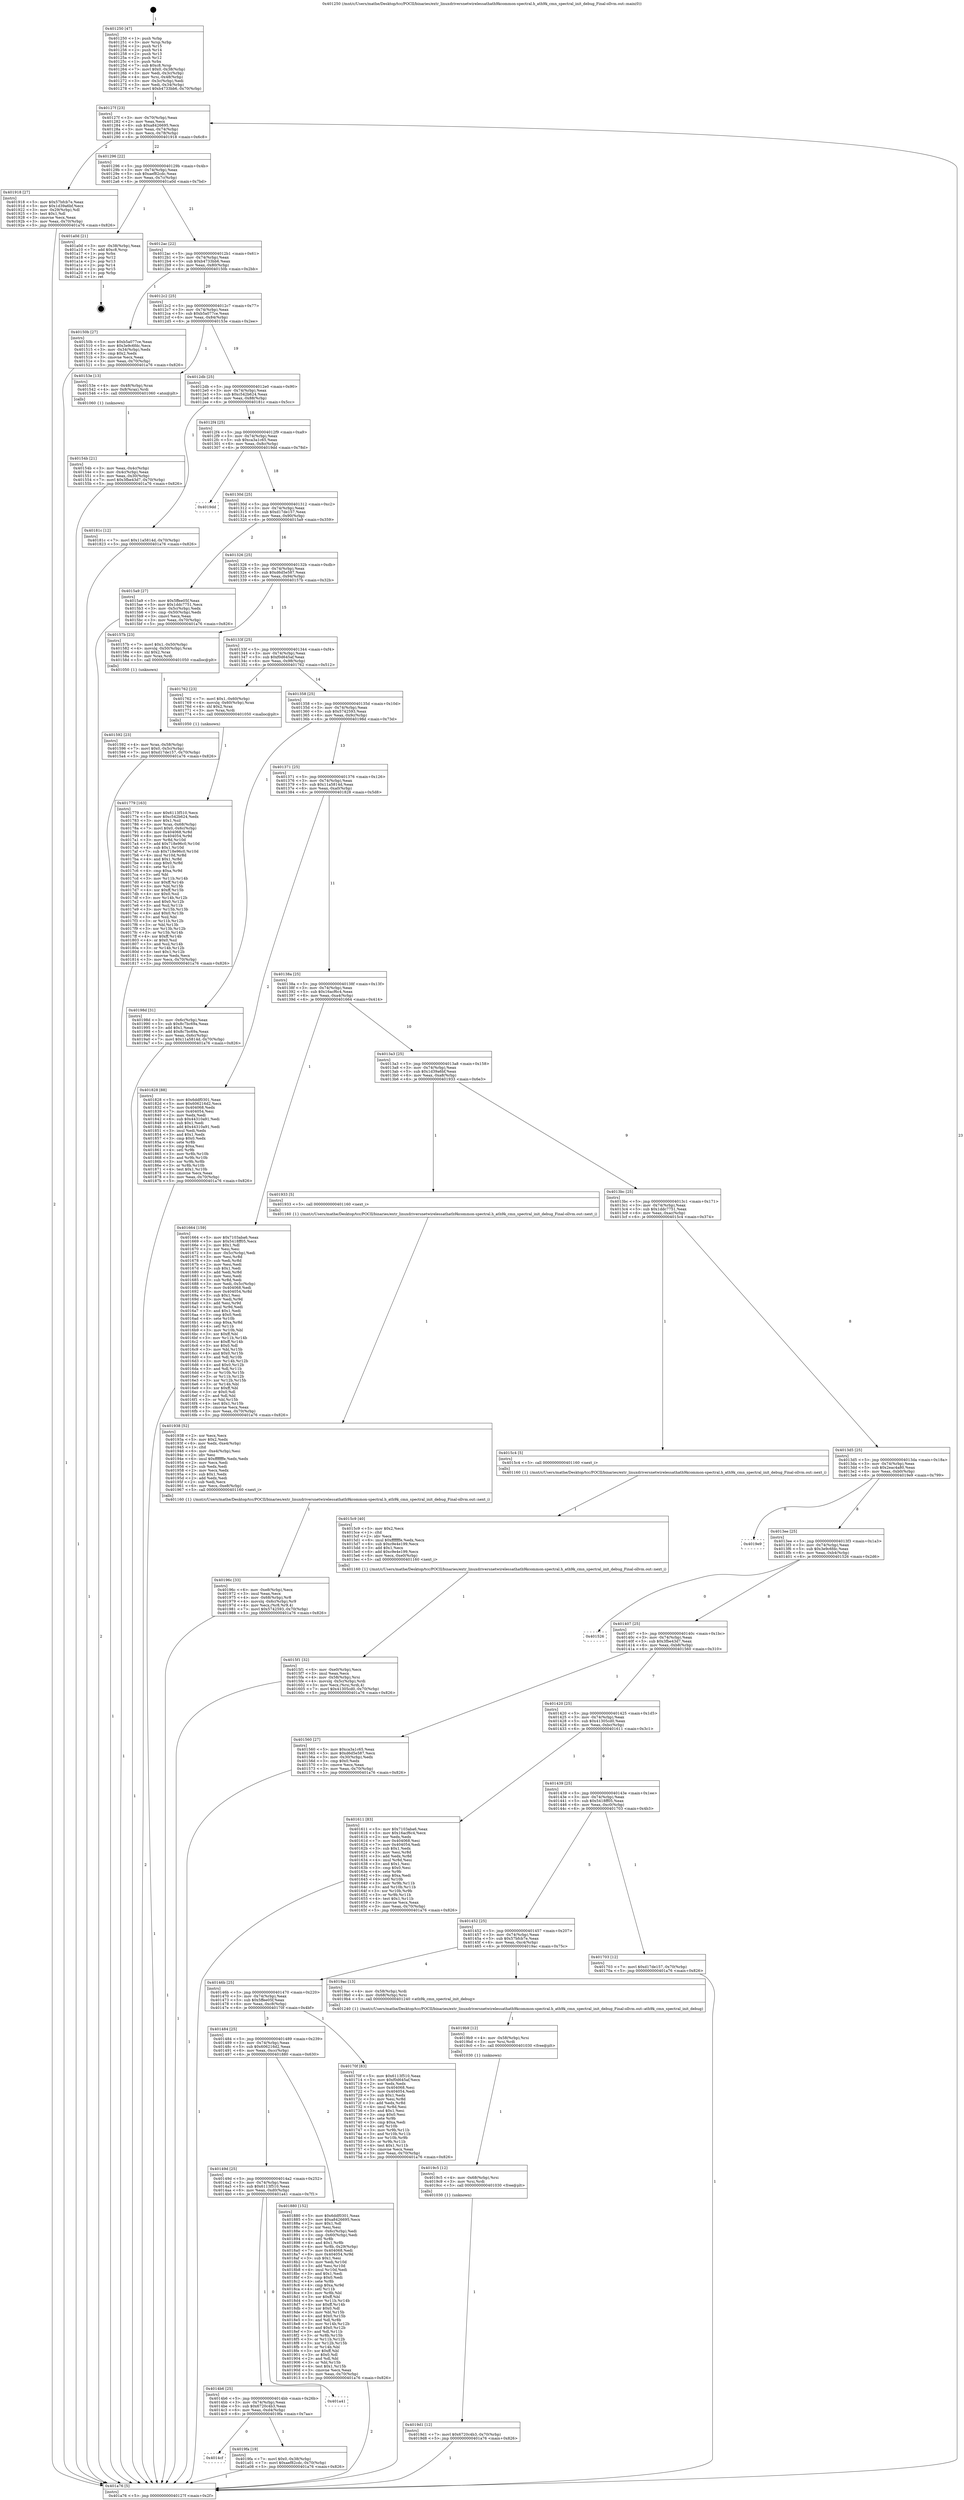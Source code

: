 digraph "0x401250" {
  label = "0x401250 (/mnt/c/Users/mathe/Desktop/tcc/POCII/binaries/extr_linuxdriversnetwirelessathath9kcommon-spectral.h_ath9k_cmn_spectral_init_debug_Final-ollvm.out::main(0))"
  labelloc = "t"
  node[shape=record]

  Entry [label="",width=0.3,height=0.3,shape=circle,fillcolor=black,style=filled]
  "0x40127f" [label="{
     0x40127f [23]\l
     | [instrs]\l
     &nbsp;&nbsp;0x40127f \<+3\>: mov -0x70(%rbp),%eax\l
     &nbsp;&nbsp;0x401282 \<+2\>: mov %eax,%ecx\l
     &nbsp;&nbsp;0x401284 \<+6\>: sub $0xa8426695,%ecx\l
     &nbsp;&nbsp;0x40128a \<+3\>: mov %eax,-0x74(%rbp)\l
     &nbsp;&nbsp;0x40128d \<+3\>: mov %ecx,-0x78(%rbp)\l
     &nbsp;&nbsp;0x401290 \<+6\>: je 0000000000401918 \<main+0x6c8\>\l
  }"]
  "0x401918" [label="{
     0x401918 [27]\l
     | [instrs]\l
     &nbsp;&nbsp;0x401918 \<+5\>: mov $0x57bfcb7e,%eax\l
     &nbsp;&nbsp;0x40191d \<+5\>: mov $0x1d39a6bf,%ecx\l
     &nbsp;&nbsp;0x401922 \<+3\>: mov -0x29(%rbp),%dl\l
     &nbsp;&nbsp;0x401925 \<+3\>: test $0x1,%dl\l
     &nbsp;&nbsp;0x401928 \<+3\>: cmovne %ecx,%eax\l
     &nbsp;&nbsp;0x40192b \<+3\>: mov %eax,-0x70(%rbp)\l
     &nbsp;&nbsp;0x40192e \<+5\>: jmp 0000000000401a76 \<main+0x826\>\l
  }"]
  "0x401296" [label="{
     0x401296 [22]\l
     | [instrs]\l
     &nbsp;&nbsp;0x401296 \<+5\>: jmp 000000000040129b \<main+0x4b\>\l
     &nbsp;&nbsp;0x40129b \<+3\>: mov -0x74(%rbp),%eax\l
     &nbsp;&nbsp;0x40129e \<+5\>: sub $0xaef82cdc,%eax\l
     &nbsp;&nbsp;0x4012a3 \<+3\>: mov %eax,-0x7c(%rbp)\l
     &nbsp;&nbsp;0x4012a6 \<+6\>: je 0000000000401a0d \<main+0x7bd\>\l
  }"]
  Exit [label="",width=0.3,height=0.3,shape=circle,fillcolor=black,style=filled,peripheries=2]
  "0x401a0d" [label="{
     0x401a0d [21]\l
     | [instrs]\l
     &nbsp;&nbsp;0x401a0d \<+3\>: mov -0x38(%rbp),%eax\l
     &nbsp;&nbsp;0x401a10 \<+7\>: add $0xc8,%rsp\l
     &nbsp;&nbsp;0x401a17 \<+1\>: pop %rbx\l
     &nbsp;&nbsp;0x401a18 \<+2\>: pop %r12\l
     &nbsp;&nbsp;0x401a1a \<+2\>: pop %r13\l
     &nbsp;&nbsp;0x401a1c \<+2\>: pop %r14\l
     &nbsp;&nbsp;0x401a1e \<+2\>: pop %r15\l
     &nbsp;&nbsp;0x401a20 \<+1\>: pop %rbp\l
     &nbsp;&nbsp;0x401a21 \<+1\>: ret\l
  }"]
  "0x4012ac" [label="{
     0x4012ac [22]\l
     | [instrs]\l
     &nbsp;&nbsp;0x4012ac \<+5\>: jmp 00000000004012b1 \<main+0x61\>\l
     &nbsp;&nbsp;0x4012b1 \<+3\>: mov -0x74(%rbp),%eax\l
     &nbsp;&nbsp;0x4012b4 \<+5\>: sub $0xb4733bb6,%eax\l
     &nbsp;&nbsp;0x4012b9 \<+3\>: mov %eax,-0x80(%rbp)\l
     &nbsp;&nbsp;0x4012bc \<+6\>: je 000000000040150b \<main+0x2bb\>\l
  }"]
  "0x4014cf" [label="{
     0x4014cf\l
  }", style=dashed]
  "0x40150b" [label="{
     0x40150b [27]\l
     | [instrs]\l
     &nbsp;&nbsp;0x40150b \<+5\>: mov $0xb5a077ce,%eax\l
     &nbsp;&nbsp;0x401510 \<+5\>: mov $0x3e9c6fdc,%ecx\l
     &nbsp;&nbsp;0x401515 \<+3\>: mov -0x34(%rbp),%edx\l
     &nbsp;&nbsp;0x401518 \<+3\>: cmp $0x2,%edx\l
     &nbsp;&nbsp;0x40151b \<+3\>: cmovne %ecx,%eax\l
     &nbsp;&nbsp;0x40151e \<+3\>: mov %eax,-0x70(%rbp)\l
     &nbsp;&nbsp;0x401521 \<+5\>: jmp 0000000000401a76 \<main+0x826\>\l
  }"]
  "0x4012c2" [label="{
     0x4012c2 [25]\l
     | [instrs]\l
     &nbsp;&nbsp;0x4012c2 \<+5\>: jmp 00000000004012c7 \<main+0x77\>\l
     &nbsp;&nbsp;0x4012c7 \<+3\>: mov -0x74(%rbp),%eax\l
     &nbsp;&nbsp;0x4012ca \<+5\>: sub $0xb5a077ce,%eax\l
     &nbsp;&nbsp;0x4012cf \<+6\>: mov %eax,-0x84(%rbp)\l
     &nbsp;&nbsp;0x4012d5 \<+6\>: je 000000000040153e \<main+0x2ee\>\l
  }"]
  "0x401a76" [label="{
     0x401a76 [5]\l
     | [instrs]\l
     &nbsp;&nbsp;0x401a76 \<+5\>: jmp 000000000040127f \<main+0x2f\>\l
  }"]
  "0x401250" [label="{
     0x401250 [47]\l
     | [instrs]\l
     &nbsp;&nbsp;0x401250 \<+1\>: push %rbp\l
     &nbsp;&nbsp;0x401251 \<+3\>: mov %rsp,%rbp\l
     &nbsp;&nbsp;0x401254 \<+2\>: push %r15\l
     &nbsp;&nbsp;0x401256 \<+2\>: push %r14\l
     &nbsp;&nbsp;0x401258 \<+2\>: push %r13\l
     &nbsp;&nbsp;0x40125a \<+2\>: push %r12\l
     &nbsp;&nbsp;0x40125c \<+1\>: push %rbx\l
     &nbsp;&nbsp;0x40125d \<+7\>: sub $0xc8,%rsp\l
     &nbsp;&nbsp;0x401264 \<+7\>: movl $0x0,-0x38(%rbp)\l
     &nbsp;&nbsp;0x40126b \<+3\>: mov %edi,-0x3c(%rbp)\l
     &nbsp;&nbsp;0x40126e \<+4\>: mov %rsi,-0x48(%rbp)\l
     &nbsp;&nbsp;0x401272 \<+3\>: mov -0x3c(%rbp),%edi\l
     &nbsp;&nbsp;0x401275 \<+3\>: mov %edi,-0x34(%rbp)\l
     &nbsp;&nbsp;0x401278 \<+7\>: movl $0xb4733bb6,-0x70(%rbp)\l
  }"]
  "0x4019fa" [label="{
     0x4019fa [19]\l
     | [instrs]\l
     &nbsp;&nbsp;0x4019fa \<+7\>: movl $0x0,-0x38(%rbp)\l
     &nbsp;&nbsp;0x401a01 \<+7\>: movl $0xaef82cdc,-0x70(%rbp)\l
     &nbsp;&nbsp;0x401a08 \<+5\>: jmp 0000000000401a76 \<main+0x826\>\l
  }"]
  "0x40153e" [label="{
     0x40153e [13]\l
     | [instrs]\l
     &nbsp;&nbsp;0x40153e \<+4\>: mov -0x48(%rbp),%rax\l
     &nbsp;&nbsp;0x401542 \<+4\>: mov 0x8(%rax),%rdi\l
     &nbsp;&nbsp;0x401546 \<+5\>: call 0000000000401060 \<atoi@plt\>\l
     | [calls]\l
     &nbsp;&nbsp;0x401060 \{1\} (unknown)\l
  }"]
  "0x4012db" [label="{
     0x4012db [25]\l
     | [instrs]\l
     &nbsp;&nbsp;0x4012db \<+5\>: jmp 00000000004012e0 \<main+0x90\>\l
     &nbsp;&nbsp;0x4012e0 \<+3\>: mov -0x74(%rbp),%eax\l
     &nbsp;&nbsp;0x4012e3 \<+5\>: sub $0xc542b624,%eax\l
     &nbsp;&nbsp;0x4012e8 \<+6\>: mov %eax,-0x88(%rbp)\l
     &nbsp;&nbsp;0x4012ee \<+6\>: je 000000000040181c \<main+0x5cc\>\l
  }"]
  "0x40154b" [label="{
     0x40154b [21]\l
     | [instrs]\l
     &nbsp;&nbsp;0x40154b \<+3\>: mov %eax,-0x4c(%rbp)\l
     &nbsp;&nbsp;0x40154e \<+3\>: mov -0x4c(%rbp),%eax\l
     &nbsp;&nbsp;0x401551 \<+3\>: mov %eax,-0x30(%rbp)\l
     &nbsp;&nbsp;0x401554 \<+7\>: movl $0x3fbe43d7,-0x70(%rbp)\l
     &nbsp;&nbsp;0x40155b \<+5\>: jmp 0000000000401a76 \<main+0x826\>\l
  }"]
  "0x4014b6" [label="{
     0x4014b6 [25]\l
     | [instrs]\l
     &nbsp;&nbsp;0x4014b6 \<+5\>: jmp 00000000004014bb \<main+0x26b\>\l
     &nbsp;&nbsp;0x4014bb \<+3\>: mov -0x74(%rbp),%eax\l
     &nbsp;&nbsp;0x4014be \<+5\>: sub $0x6720c4b3,%eax\l
     &nbsp;&nbsp;0x4014c3 \<+6\>: mov %eax,-0xd4(%rbp)\l
     &nbsp;&nbsp;0x4014c9 \<+6\>: je 00000000004019fa \<main+0x7aa\>\l
  }"]
  "0x40181c" [label="{
     0x40181c [12]\l
     | [instrs]\l
     &nbsp;&nbsp;0x40181c \<+7\>: movl $0x11a5814d,-0x70(%rbp)\l
     &nbsp;&nbsp;0x401823 \<+5\>: jmp 0000000000401a76 \<main+0x826\>\l
  }"]
  "0x4012f4" [label="{
     0x4012f4 [25]\l
     | [instrs]\l
     &nbsp;&nbsp;0x4012f4 \<+5\>: jmp 00000000004012f9 \<main+0xa9\>\l
     &nbsp;&nbsp;0x4012f9 \<+3\>: mov -0x74(%rbp),%eax\l
     &nbsp;&nbsp;0x4012fc \<+5\>: sub $0xca3a1c65,%eax\l
     &nbsp;&nbsp;0x401301 \<+6\>: mov %eax,-0x8c(%rbp)\l
     &nbsp;&nbsp;0x401307 \<+6\>: je 00000000004019dd \<main+0x78d\>\l
  }"]
  "0x401a41" [label="{
     0x401a41\l
  }", style=dashed]
  "0x4019dd" [label="{
     0x4019dd\l
  }", style=dashed]
  "0x40130d" [label="{
     0x40130d [25]\l
     | [instrs]\l
     &nbsp;&nbsp;0x40130d \<+5\>: jmp 0000000000401312 \<main+0xc2\>\l
     &nbsp;&nbsp;0x401312 \<+3\>: mov -0x74(%rbp),%eax\l
     &nbsp;&nbsp;0x401315 \<+5\>: sub $0xd17de157,%eax\l
     &nbsp;&nbsp;0x40131a \<+6\>: mov %eax,-0x90(%rbp)\l
     &nbsp;&nbsp;0x401320 \<+6\>: je 00000000004015a9 \<main+0x359\>\l
  }"]
  "0x4019d1" [label="{
     0x4019d1 [12]\l
     | [instrs]\l
     &nbsp;&nbsp;0x4019d1 \<+7\>: movl $0x6720c4b3,-0x70(%rbp)\l
     &nbsp;&nbsp;0x4019d8 \<+5\>: jmp 0000000000401a76 \<main+0x826\>\l
  }"]
  "0x4015a9" [label="{
     0x4015a9 [27]\l
     | [instrs]\l
     &nbsp;&nbsp;0x4015a9 \<+5\>: mov $0x5ffee05f,%eax\l
     &nbsp;&nbsp;0x4015ae \<+5\>: mov $0x1ddc7751,%ecx\l
     &nbsp;&nbsp;0x4015b3 \<+3\>: mov -0x5c(%rbp),%edx\l
     &nbsp;&nbsp;0x4015b6 \<+3\>: cmp -0x50(%rbp),%edx\l
     &nbsp;&nbsp;0x4015b9 \<+3\>: cmovl %ecx,%eax\l
     &nbsp;&nbsp;0x4015bc \<+3\>: mov %eax,-0x70(%rbp)\l
     &nbsp;&nbsp;0x4015bf \<+5\>: jmp 0000000000401a76 \<main+0x826\>\l
  }"]
  "0x401326" [label="{
     0x401326 [25]\l
     | [instrs]\l
     &nbsp;&nbsp;0x401326 \<+5\>: jmp 000000000040132b \<main+0xdb\>\l
     &nbsp;&nbsp;0x40132b \<+3\>: mov -0x74(%rbp),%eax\l
     &nbsp;&nbsp;0x40132e \<+5\>: sub $0xd6d5e587,%eax\l
     &nbsp;&nbsp;0x401333 \<+6\>: mov %eax,-0x94(%rbp)\l
     &nbsp;&nbsp;0x401339 \<+6\>: je 000000000040157b \<main+0x32b\>\l
  }"]
  "0x4019c5" [label="{
     0x4019c5 [12]\l
     | [instrs]\l
     &nbsp;&nbsp;0x4019c5 \<+4\>: mov -0x68(%rbp),%rsi\l
     &nbsp;&nbsp;0x4019c9 \<+3\>: mov %rsi,%rdi\l
     &nbsp;&nbsp;0x4019cc \<+5\>: call 0000000000401030 \<free@plt\>\l
     | [calls]\l
     &nbsp;&nbsp;0x401030 \{1\} (unknown)\l
  }"]
  "0x40157b" [label="{
     0x40157b [23]\l
     | [instrs]\l
     &nbsp;&nbsp;0x40157b \<+7\>: movl $0x1,-0x50(%rbp)\l
     &nbsp;&nbsp;0x401582 \<+4\>: movslq -0x50(%rbp),%rax\l
     &nbsp;&nbsp;0x401586 \<+4\>: shl $0x2,%rax\l
     &nbsp;&nbsp;0x40158a \<+3\>: mov %rax,%rdi\l
     &nbsp;&nbsp;0x40158d \<+5\>: call 0000000000401050 \<malloc@plt\>\l
     | [calls]\l
     &nbsp;&nbsp;0x401050 \{1\} (unknown)\l
  }"]
  "0x40133f" [label="{
     0x40133f [25]\l
     | [instrs]\l
     &nbsp;&nbsp;0x40133f \<+5\>: jmp 0000000000401344 \<main+0xf4\>\l
     &nbsp;&nbsp;0x401344 \<+3\>: mov -0x74(%rbp),%eax\l
     &nbsp;&nbsp;0x401347 \<+5\>: sub $0xf0d645af,%eax\l
     &nbsp;&nbsp;0x40134c \<+6\>: mov %eax,-0x98(%rbp)\l
     &nbsp;&nbsp;0x401352 \<+6\>: je 0000000000401762 \<main+0x512\>\l
  }"]
  "0x4019b9" [label="{
     0x4019b9 [12]\l
     | [instrs]\l
     &nbsp;&nbsp;0x4019b9 \<+4\>: mov -0x58(%rbp),%rsi\l
     &nbsp;&nbsp;0x4019bd \<+3\>: mov %rsi,%rdi\l
     &nbsp;&nbsp;0x4019c0 \<+5\>: call 0000000000401030 \<free@plt\>\l
     | [calls]\l
     &nbsp;&nbsp;0x401030 \{1\} (unknown)\l
  }"]
  "0x401762" [label="{
     0x401762 [23]\l
     | [instrs]\l
     &nbsp;&nbsp;0x401762 \<+7\>: movl $0x1,-0x60(%rbp)\l
     &nbsp;&nbsp;0x401769 \<+4\>: movslq -0x60(%rbp),%rax\l
     &nbsp;&nbsp;0x40176d \<+4\>: shl $0x2,%rax\l
     &nbsp;&nbsp;0x401771 \<+3\>: mov %rax,%rdi\l
     &nbsp;&nbsp;0x401774 \<+5\>: call 0000000000401050 \<malloc@plt\>\l
     | [calls]\l
     &nbsp;&nbsp;0x401050 \{1\} (unknown)\l
  }"]
  "0x401358" [label="{
     0x401358 [25]\l
     | [instrs]\l
     &nbsp;&nbsp;0x401358 \<+5\>: jmp 000000000040135d \<main+0x10d\>\l
     &nbsp;&nbsp;0x40135d \<+3\>: mov -0x74(%rbp),%eax\l
     &nbsp;&nbsp;0x401360 \<+5\>: sub $0x5742593,%eax\l
     &nbsp;&nbsp;0x401365 \<+6\>: mov %eax,-0x9c(%rbp)\l
     &nbsp;&nbsp;0x40136b \<+6\>: je 000000000040198d \<main+0x73d\>\l
  }"]
  "0x40196c" [label="{
     0x40196c [33]\l
     | [instrs]\l
     &nbsp;&nbsp;0x40196c \<+6\>: mov -0xe8(%rbp),%ecx\l
     &nbsp;&nbsp;0x401972 \<+3\>: imul %eax,%ecx\l
     &nbsp;&nbsp;0x401975 \<+4\>: mov -0x68(%rbp),%r8\l
     &nbsp;&nbsp;0x401979 \<+4\>: movslq -0x6c(%rbp),%r9\l
     &nbsp;&nbsp;0x40197d \<+4\>: mov %ecx,(%r8,%r9,4)\l
     &nbsp;&nbsp;0x401981 \<+7\>: movl $0x5742593,-0x70(%rbp)\l
     &nbsp;&nbsp;0x401988 \<+5\>: jmp 0000000000401a76 \<main+0x826\>\l
  }"]
  "0x40198d" [label="{
     0x40198d [31]\l
     | [instrs]\l
     &nbsp;&nbsp;0x40198d \<+3\>: mov -0x6c(%rbp),%eax\l
     &nbsp;&nbsp;0x401990 \<+5\>: sub $0x8c7bc69a,%eax\l
     &nbsp;&nbsp;0x401995 \<+3\>: add $0x1,%eax\l
     &nbsp;&nbsp;0x401998 \<+5\>: add $0x8c7bc69a,%eax\l
     &nbsp;&nbsp;0x40199d \<+3\>: mov %eax,-0x6c(%rbp)\l
     &nbsp;&nbsp;0x4019a0 \<+7\>: movl $0x11a5814d,-0x70(%rbp)\l
     &nbsp;&nbsp;0x4019a7 \<+5\>: jmp 0000000000401a76 \<main+0x826\>\l
  }"]
  "0x401371" [label="{
     0x401371 [25]\l
     | [instrs]\l
     &nbsp;&nbsp;0x401371 \<+5\>: jmp 0000000000401376 \<main+0x126\>\l
     &nbsp;&nbsp;0x401376 \<+3\>: mov -0x74(%rbp),%eax\l
     &nbsp;&nbsp;0x401379 \<+5\>: sub $0x11a5814d,%eax\l
     &nbsp;&nbsp;0x40137e \<+6\>: mov %eax,-0xa0(%rbp)\l
     &nbsp;&nbsp;0x401384 \<+6\>: je 0000000000401828 \<main+0x5d8\>\l
  }"]
  "0x401938" [label="{
     0x401938 [52]\l
     | [instrs]\l
     &nbsp;&nbsp;0x401938 \<+2\>: xor %ecx,%ecx\l
     &nbsp;&nbsp;0x40193a \<+5\>: mov $0x2,%edx\l
     &nbsp;&nbsp;0x40193f \<+6\>: mov %edx,-0xe4(%rbp)\l
     &nbsp;&nbsp;0x401945 \<+1\>: cltd\l
     &nbsp;&nbsp;0x401946 \<+6\>: mov -0xe4(%rbp),%esi\l
     &nbsp;&nbsp;0x40194c \<+2\>: idiv %esi\l
     &nbsp;&nbsp;0x40194e \<+6\>: imul $0xfffffffe,%edx,%edx\l
     &nbsp;&nbsp;0x401954 \<+2\>: mov %ecx,%edi\l
     &nbsp;&nbsp;0x401956 \<+2\>: sub %edx,%edi\l
     &nbsp;&nbsp;0x401958 \<+2\>: mov %ecx,%edx\l
     &nbsp;&nbsp;0x40195a \<+3\>: sub $0x1,%edx\l
     &nbsp;&nbsp;0x40195d \<+2\>: add %edx,%edi\l
     &nbsp;&nbsp;0x40195f \<+2\>: sub %edi,%ecx\l
     &nbsp;&nbsp;0x401961 \<+6\>: mov %ecx,-0xe8(%rbp)\l
     &nbsp;&nbsp;0x401967 \<+5\>: call 0000000000401160 \<next_i\>\l
     | [calls]\l
     &nbsp;&nbsp;0x401160 \{1\} (/mnt/c/Users/mathe/Desktop/tcc/POCII/binaries/extr_linuxdriversnetwirelessathath9kcommon-spectral.h_ath9k_cmn_spectral_init_debug_Final-ollvm.out::next_i)\l
  }"]
  "0x401828" [label="{
     0x401828 [88]\l
     | [instrs]\l
     &nbsp;&nbsp;0x401828 \<+5\>: mov $0x6ddf0301,%eax\l
     &nbsp;&nbsp;0x40182d \<+5\>: mov $0x606216d2,%ecx\l
     &nbsp;&nbsp;0x401832 \<+7\>: mov 0x404068,%edx\l
     &nbsp;&nbsp;0x401839 \<+7\>: mov 0x404054,%esi\l
     &nbsp;&nbsp;0x401840 \<+2\>: mov %edx,%edi\l
     &nbsp;&nbsp;0x401842 \<+6\>: sub $0x44310a91,%edi\l
     &nbsp;&nbsp;0x401848 \<+3\>: sub $0x1,%edi\l
     &nbsp;&nbsp;0x40184b \<+6\>: add $0x44310a91,%edi\l
     &nbsp;&nbsp;0x401851 \<+3\>: imul %edi,%edx\l
     &nbsp;&nbsp;0x401854 \<+3\>: and $0x1,%edx\l
     &nbsp;&nbsp;0x401857 \<+3\>: cmp $0x0,%edx\l
     &nbsp;&nbsp;0x40185a \<+4\>: sete %r8b\l
     &nbsp;&nbsp;0x40185e \<+3\>: cmp $0xa,%esi\l
     &nbsp;&nbsp;0x401861 \<+4\>: setl %r9b\l
     &nbsp;&nbsp;0x401865 \<+3\>: mov %r8b,%r10b\l
     &nbsp;&nbsp;0x401868 \<+3\>: and %r9b,%r10b\l
     &nbsp;&nbsp;0x40186b \<+3\>: xor %r9b,%r8b\l
     &nbsp;&nbsp;0x40186e \<+3\>: or %r8b,%r10b\l
     &nbsp;&nbsp;0x401871 \<+4\>: test $0x1,%r10b\l
     &nbsp;&nbsp;0x401875 \<+3\>: cmovne %ecx,%eax\l
     &nbsp;&nbsp;0x401878 \<+3\>: mov %eax,-0x70(%rbp)\l
     &nbsp;&nbsp;0x40187b \<+5\>: jmp 0000000000401a76 \<main+0x826\>\l
  }"]
  "0x40138a" [label="{
     0x40138a [25]\l
     | [instrs]\l
     &nbsp;&nbsp;0x40138a \<+5\>: jmp 000000000040138f \<main+0x13f\>\l
     &nbsp;&nbsp;0x40138f \<+3\>: mov -0x74(%rbp),%eax\l
     &nbsp;&nbsp;0x401392 \<+5\>: sub $0x16acf6c4,%eax\l
     &nbsp;&nbsp;0x401397 \<+6\>: mov %eax,-0xa4(%rbp)\l
     &nbsp;&nbsp;0x40139d \<+6\>: je 0000000000401664 \<main+0x414\>\l
  }"]
  "0x40149d" [label="{
     0x40149d [25]\l
     | [instrs]\l
     &nbsp;&nbsp;0x40149d \<+5\>: jmp 00000000004014a2 \<main+0x252\>\l
     &nbsp;&nbsp;0x4014a2 \<+3\>: mov -0x74(%rbp),%eax\l
     &nbsp;&nbsp;0x4014a5 \<+5\>: sub $0x6113f510,%eax\l
     &nbsp;&nbsp;0x4014aa \<+6\>: mov %eax,-0xd0(%rbp)\l
     &nbsp;&nbsp;0x4014b0 \<+6\>: je 0000000000401a41 \<main+0x7f1\>\l
  }"]
  "0x401664" [label="{
     0x401664 [159]\l
     | [instrs]\l
     &nbsp;&nbsp;0x401664 \<+5\>: mov $0x7103aba6,%eax\l
     &nbsp;&nbsp;0x401669 \<+5\>: mov $0x5418ff05,%ecx\l
     &nbsp;&nbsp;0x40166e \<+2\>: mov $0x1,%dl\l
     &nbsp;&nbsp;0x401670 \<+2\>: xor %esi,%esi\l
     &nbsp;&nbsp;0x401672 \<+3\>: mov -0x5c(%rbp),%edi\l
     &nbsp;&nbsp;0x401675 \<+3\>: mov %esi,%r8d\l
     &nbsp;&nbsp;0x401678 \<+3\>: sub %edi,%r8d\l
     &nbsp;&nbsp;0x40167b \<+2\>: mov %esi,%edi\l
     &nbsp;&nbsp;0x40167d \<+3\>: sub $0x1,%edi\l
     &nbsp;&nbsp;0x401680 \<+3\>: add %edi,%r8d\l
     &nbsp;&nbsp;0x401683 \<+2\>: mov %esi,%edi\l
     &nbsp;&nbsp;0x401685 \<+3\>: sub %r8d,%edi\l
     &nbsp;&nbsp;0x401688 \<+3\>: mov %edi,-0x5c(%rbp)\l
     &nbsp;&nbsp;0x40168b \<+7\>: mov 0x404068,%edi\l
     &nbsp;&nbsp;0x401692 \<+8\>: mov 0x404054,%r8d\l
     &nbsp;&nbsp;0x40169a \<+3\>: sub $0x1,%esi\l
     &nbsp;&nbsp;0x40169d \<+3\>: mov %edi,%r9d\l
     &nbsp;&nbsp;0x4016a0 \<+3\>: add %esi,%r9d\l
     &nbsp;&nbsp;0x4016a3 \<+4\>: imul %r9d,%edi\l
     &nbsp;&nbsp;0x4016a7 \<+3\>: and $0x1,%edi\l
     &nbsp;&nbsp;0x4016aa \<+3\>: cmp $0x0,%edi\l
     &nbsp;&nbsp;0x4016ad \<+4\>: sete %r10b\l
     &nbsp;&nbsp;0x4016b1 \<+4\>: cmp $0xa,%r8d\l
     &nbsp;&nbsp;0x4016b5 \<+4\>: setl %r11b\l
     &nbsp;&nbsp;0x4016b9 \<+3\>: mov %r10b,%bl\l
     &nbsp;&nbsp;0x4016bc \<+3\>: xor $0xff,%bl\l
     &nbsp;&nbsp;0x4016bf \<+3\>: mov %r11b,%r14b\l
     &nbsp;&nbsp;0x4016c2 \<+4\>: xor $0xff,%r14b\l
     &nbsp;&nbsp;0x4016c6 \<+3\>: xor $0x0,%dl\l
     &nbsp;&nbsp;0x4016c9 \<+3\>: mov %bl,%r15b\l
     &nbsp;&nbsp;0x4016cc \<+4\>: and $0x0,%r15b\l
     &nbsp;&nbsp;0x4016d0 \<+3\>: and %dl,%r10b\l
     &nbsp;&nbsp;0x4016d3 \<+3\>: mov %r14b,%r12b\l
     &nbsp;&nbsp;0x4016d6 \<+4\>: and $0x0,%r12b\l
     &nbsp;&nbsp;0x4016da \<+3\>: and %dl,%r11b\l
     &nbsp;&nbsp;0x4016dd \<+3\>: or %r10b,%r15b\l
     &nbsp;&nbsp;0x4016e0 \<+3\>: or %r11b,%r12b\l
     &nbsp;&nbsp;0x4016e3 \<+3\>: xor %r12b,%r15b\l
     &nbsp;&nbsp;0x4016e6 \<+3\>: or %r14b,%bl\l
     &nbsp;&nbsp;0x4016e9 \<+3\>: xor $0xff,%bl\l
     &nbsp;&nbsp;0x4016ec \<+3\>: or $0x0,%dl\l
     &nbsp;&nbsp;0x4016ef \<+2\>: and %dl,%bl\l
     &nbsp;&nbsp;0x4016f1 \<+3\>: or %bl,%r15b\l
     &nbsp;&nbsp;0x4016f4 \<+4\>: test $0x1,%r15b\l
     &nbsp;&nbsp;0x4016f8 \<+3\>: cmovne %ecx,%eax\l
     &nbsp;&nbsp;0x4016fb \<+3\>: mov %eax,-0x70(%rbp)\l
     &nbsp;&nbsp;0x4016fe \<+5\>: jmp 0000000000401a76 \<main+0x826\>\l
  }"]
  "0x4013a3" [label="{
     0x4013a3 [25]\l
     | [instrs]\l
     &nbsp;&nbsp;0x4013a3 \<+5\>: jmp 00000000004013a8 \<main+0x158\>\l
     &nbsp;&nbsp;0x4013a8 \<+3\>: mov -0x74(%rbp),%eax\l
     &nbsp;&nbsp;0x4013ab \<+5\>: sub $0x1d39a6bf,%eax\l
     &nbsp;&nbsp;0x4013b0 \<+6\>: mov %eax,-0xa8(%rbp)\l
     &nbsp;&nbsp;0x4013b6 \<+6\>: je 0000000000401933 \<main+0x6e3\>\l
  }"]
  "0x401880" [label="{
     0x401880 [152]\l
     | [instrs]\l
     &nbsp;&nbsp;0x401880 \<+5\>: mov $0x6ddf0301,%eax\l
     &nbsp;&nbsp;0x401885 \<+5\>: mov $0xa8426695,%ecx\l
     &nbsp;&nbsp;0x40188a \<+2\>: mov $0x1,%dl\l
     &nbsp;&nbsp;0x40188c \<+2\>: xor %esi,%esi\l
     &nbsp;&nbsp;0x40188e \<+3\>: mov -0x6c(%rbp),%edi\l
     &nbsp;&nbsp;0x401891 \<+3\>: cmp -0x60(%rbp),%edi\l
     &nbsp;&nbsp;0x401894 \<+4\>: setl %r8b\l
     &nbsp;&nbsp;0x401898 \<+4\>: and $0x1,%r8b\l
     &nbsp;&nbsp;0x40189c \<+4\>: mov %r8b,-0x29(%rbp)\l
     &nbsp;&nbsp;0x4018a0 \<+7\>: mov 0x404068,%edi\l
     &nbsp;&nbsp;0x4018a7 \<+8\>: mov 0x404054,%r9d\l
     &nbsp;&nbsp;0x4018af \<+3\>: sub $0x1,%esi\l
     &nbsp;&nbsp;0x4018b2 \<+3\>: mov %edi,%r10d\l
     &nbsp;&nbsp;0x4018b5 \<+3\>: add %esi,%r10d\l
     &nbsp;&nbsp;0x4018b8 \<+4\>: imul %r10d,%edi\l
     &nbsp;&nbsp;0x4018bc \<+3\>: and $0x1,%edi\l
     &nbsp;&nbsp;0x4018bf \<+3\>: cmp $0x0,%edi\l
     &nbsp;&nbsp;0x4018c2 \<+4\>: sete %r8b\l
     &nbsp;&nbsp;0x4018c6 \<+4\>: cmp $0xa,%r9d\l
     &nbsp;&nbsp;0x4018ca \<+4\>: setl %r11b\l
     &nbsp;&nbsp;0x4018ce \<+3\>: mov %r8b,%bl\l
     &nbsp;&nbsp;0x4018d1 \<+3\>: xor $0xff,%bl\l
     &nbsp;&nbsp;0x4018d4 \<+3\>: mov %r11b,%r14b\l
     &nbsp;&nbsp;0x4018d7 \<+4\>: xor $0xff,%r14b\l
     &nbsp;&nbsp;0x4018db \<+3\>: xor $0x0,%dl\l
     &nbsp;&nbsp;0x4018de \<+3\>: mov %bl,%r15b\l
     &nbsp;&nbsp;0x4018e1 \<+4\>: and $0x0,%r15b\l
     &nbsp;&nbsp;0x4018e5 \<+3\>: and %dl,%r8b\l
     &nbsp;&nbsp;0x4018e8 \<+3\>: mov %r14b,%r12b\l
     &nbsp;&nbsp;0x4018eb \<+4\>: and $0x0,%r12b\l
     &nbsp;&nbsp;0x4018ef \<+3\>: and %dl,%r11b\l
     &nbsp;&nbsp;0x4018f2 \<+3\>: or %r8b,%r15b\l
     &nbsp;&nbsp;0x4018f5 \<+3\>: or %r11b,%r12b\l
     &nbsp;&nbsp;0x4018f8 \<+3\>: xor %r12b,%r15b\l
     &nbsp;&nbsp;0x4018fb \<+3\>: or %r14b,%bl\l
     &nbsp;&nbsp;0x4018fe \<+3\>: xor $0xff,%bl\l
     &nbsp;&nbsp;0x401901 \<+3\>: or $0x0,%dl\l
     &nbsp;&nbsp;0x401904 \<+2\>: and %dl,%bl\l
     &nbsp;&nbsp;0x401906 \<+3\>: or %bl,%r15b\l
     &nbsp;&nbsp;0x401909 \<+4\>: test $0x1,%r15b\l
     &nbsp;&nbsp;0x40190d \<+3\>: cmovne %ecx,%eax\l
     &nbsp;&nbsp;0x401910 \<+3\>: mov %eax,-0x70(%rbp)\l
     &nbsp;&nbsp;0x401913 \<+5\>: jmp 0000000000401a76 \<main+0x826\>\l
  }"]
  "0x401933" [label="{
     0x401933 [5]\l
     | [instrs]\l
     &nbsp;&nbsp;0x401933 \<+5\>: call 0000000000401160 \<next_i\>\l
     | [calls]\l
     &nbsp;&nbsp;0x401160 \{1\} (/mnt/c/Users/mathe/Desktop/tcc/POCII/binaries/extr_linuxdriversnetwirelessathath9kcommon-spectral.h_ath9k_cmn_spectral_init_debug_Final-ollvm.out::next_i)\l
  }"]
  "0x4013bc" [label="{
     0x4013bc [25]\l
     | [instrs]\l
     &nbsp;&nbsp;0x4013bc \<+5\>: jmp 00000000004013c1 \<main+0x171\>\l
     &nbsp;&nbsp;0x4013c1 \<+3\>: mov -0x74(%rbp),%eax\l
     &nbsp;&nbsp;0x4013c4 \<+5\>: sub $0x1ddc7751,%eax\l
     &nbsp;&nbsp;0x4013c9 \<+6\>: mov %eax,-0xac(%rbp)\l
     &nbsp;&nbsp;0x4013cf \<+6\>: je 00000000004015c4 \<main+0x374\>\l
  }"]
  "0x401779" [label="{
     0x401779 [163]\l
     | [instrs]\l
     &nbsp;&nbsp;0x401779 \<+5\>: mov $0x6113f510,%ecx\l
     &nbsp;&nbsp;0x40177e \<+5\>: mov $0xc542b624,%edx\l
     &nbsp;&nbsp;0x401783 \<+3\>: mov $0x1,%sil\l
     &nbsp;&nbsp;0x401786 \<+4\>: mov %rax,-0x68(%rbp)\l
     &nbsp;&nbsp;0x40178a \<+7\>: movl $0x0,-0x6c(%rbp)\l
     &nbsp;&nbsp;0x401791 \<+8\>: mov 0x404068,%r8d\l
     &nbsp;&nbsp;0x401799 \<+8\>: mov 0x404054,%r9d\l
     &nbsp;&nbsp;0x4017a1 \<+3\>: mov %r8d,%r10d\l
     &nbsp;&nbsp;0x4017a4 \<+7\>: add $0x718e96c0,%r10d\l
     &nbsp;&nbsp;0x4017ab \<+4\>: sub $0x1,%r10d\l
     &nbsp;&nbsp;0x4017af \<+7\>: sub $0x718e96c0,%r10d\l
     &nbsp;&nbsp;0x4017b6 \<+4\>: imul %r10d,%r8d\l
     &nbsp;&nbsp;0x4017ba \<+4\>: and $0x1,%r8d\l
     &nbsp;&nbsp;0x4017be \<+4\>: cmp $0x0,%r8d\l
     &nbsp;&nbsp;0x4017c2 \<+4\>: sete %r11b\l
     &nbsp;&nbsp;0x4017c6 \<+4\>: cmp $0xa,%r9d\l
     &nbsp;&nbsp;0x4017ca \<+3\>: setl %bl\l
     &nbsp;&nbsp;0x4017cd \<+3\>: mov %r11b,%r14b\l
     &nbsp;&nbsp;0x4017d0 \<+4\>: xor $0xff,%r14b\l
     &nbsp;&nbsp;0x4017d4 \<+3\>: mov %bl,%r15b\l
     &nbsp;&nbsp;0x4017d7 \<+4\>: xor $0xff,%r15b\l
     &nbsp;&nbsp;0x4017db \<+4\>: xor $0x0,%sil\l
     &nbsp;&nbsp;0x4017df \<+3\>: mov %r14b,%r12b\l
     &nbsp;&nbsp;0x4017e2 \<+4\>: and $0x0,%r12b\l
     &nbsp;&nbsp;0x4017e6 \<+3\>: and %sil,%r11b\l
     &nbsp;&nbsp;0x4017e9 \<+3\>: mov %r15b,%r13b\l
     &nbsp;&nbsp;0x4017ec \<+4\>: and $0x0,%r13b\l
     &nbsp;&nbsp;0x4017f0 \<+3\>: and %sil,%bl\l
     &nbsp;&nbsp;0x4017f3 \<+3\>: or %r11b,%r12b\l
     &nbsp;&nbsp;0x4017f6 \<+3\>: or %bl,%r13b\l
     &nbsp;&nbsp;0x4017f9 \<+3\>: xor %r13b,%r12b\l
     &nbsp;&nbsp;0x4017fc \<+3\>: or %r15b,%r14b\l
     &nbsp;&nbsp;0x4017ff \<+4\>: xor $0xff,%r14b\l
     &nbsp;&nbsp;0x401803 \<+4\>: or $0x0,%sil\l
     &nbsp;&nbsp;0x401807 \<+3\>: and %sil,%r14b\l
     &nbsp;&nbsp;0x40180a \<+3\>: or %r14b,%r12b\l
     &nbsp;&nbsp;0x40180d \<+4\>: test $0x1,%r12b\l
     &nbsp;&nbsp;0x401811 \<+3\>: cmovne %edx,%ecx\l
     &nbsp;&nbsp;0x401814 \<+3\>: mov %ecx,-0x70(%rbp)\l
     &nbsp;&nbsp;0x401817 \<+5\>: jmp 0000000000401a76 \<main+0x826\>\l
  }"]
  "0x4015c4" [label="{
     0x4015c4 [5]\l
     | [instrs]\l
     &nbsp;&nbsp;0x4015c4 \<+5\>: call 0000000000401160 \<next_i\>\l
     | [calls]\l
     &nbsp;&nbsp;0x401160 \{1\} (/mnt/c/Users/mathe/Desktop/tcc/POCII/binaries/extr_linuxdriversnetwirelessathath9kcommon-spectral.h_ath9k_cmn_spectral_init_debug_Final-ollvm.out::next_i)\l
  }"]
  "0x4013d5" [label="{
     0x4013d5 [25]\l
     | [instrs]\l
     &nbsp;&nbsp;0x4013d5 \<+5\>: jmp 00000000004013da \<main+0x18a\>\l
     &nbsp;&nbsp;0x4013da \<+3\>: mov -0x74(%rbp),%eax\l
     &nbsp;&nbsp;0x4013dd \<+5\>: sub $0x2eac4a80,%eax\l
     &nbsp;&nbsp;0x4013e2 \<+6\>: mov %eax,-0xb0(%rbp)\l
     &nbsp;&nbsp;0x4013e8 \<+6\>: je 00000000004019e9 \<main+0x799\>\l
  }"]
  "0x401484" [label="{
     0x401484 [25]\l
     | [instrs]\l
     &nbsp;&nbsp;0x401484 \<+5\>: jmp 0000000000401489 \<main+0x239\>\l
     &nbsp;&nbsp;0x401489 \<+3\>: mov -0x74(%rbp),%eax\l
     &nbsp;&nbsp;0x40148c \<+5\>: sub $0x606216d2,%eax\l
     &nbsp;&nbsp;0x401491 \<+6\>: mov %eax,-0xcc(%rbp)\l
     &nbsp;&nbsp;0x401497 \<+6\>: je 0000000000401880 \<main+0x630\>\l
  }"]
  "0x4019e9" [label="{
     0x4019e9\l
  }", style=dashed]
  "0x4013ee" [label="{
     0x4013ee [25]\l
     | [instrs]\l
     &nbsp;&nbsp;0x4013ee \<+5\>: jmp 00000000004013f3 \<main+0x1a3\>\l
     &nbsp;&nbsp;0x4013f3 \<+3\>: mov -0x74(%rbp),%eax\l
     &nbsp;&nbsp;0x4013f6 \<+5\>: sub $0x3e9c6fdc,%eax\l
     &nbsp;&nbsp;0x4013fb \<+6\>: mov %eax,-0xb4(%rbp)\l
     &nbsp;&nbsp;0x401401 \<+6\>: je 0000000000401526 \<main+0x2d6\>\l
  }"]
  "0x40170f" [label="{
     0x40170f [83]\l
     | [instrs]\l
     &nbsp;&nbsp;0x40170f \<+5\>: mov $0x6113f510,%eax\l
     &nbsp;&nbsp;0x401714 \<+5\>: mov $0xf0d645af,%ecx\l
     &nbsp;&nbsp;0x401719 \<+2\>: xor %edx,%edx\l
     &nbsp;&nbsp;0x40171b \<+7\>: mov 0x404068,%esi\l
     &nbsp;&nbsp;0x401722 \<+7\>: mov 0x404054,%edi\l
     &nbsp;&nbsp;0x401729 \<+3\>: sub $0x1,%edx\l
     &nbsp;&nbsp;0x40172c \<+3\>: mov %esi,%r8d\l
     &nbsp;&nbsp;0x40172f \<+3\>: add %edx,%r8d\l
     &nbsp;&nbsp;0x401732 \<+4\>: imul %r8d,%esi\l
     &nbsp;&nbsp;0x401736 \<+3\>: and $0x1,%esi\l
     &nbsp;&nbsp;0x401739 \<+3\>: cmp $0x0,%esi\l
     &nbsp;&nbsp;0x40173c \<+4\>: sete %r9b\l
     &nbsp;&nbsp;0x401740 \<+3\>: cmp $0xa,%edi\l
     &nbsp;&nbsp;0x401743 \<+4\>: setl %r10b\l
     &nbsp;&nbsp;0x401747 \<+3\>: mov %r9b,%r11b\l
     &nbsp;&nbsp;0x40174a \<+3\>: and %r10b,%r11b\l
     &nbsp;&nbsp;0x40174d \<+3\>: xor %r10b,%r9b\l
     &nbsp;&nbsp;0x401750 \<+3\>: or %r9b,%r11b\l
     &nbsp;&nbsp;0x401753 \<+4\>: test $0x1,%r11b\l
     &nbsp;&nbsp;0x401757 \<+3\>: cmovne %ecx,%eax\l
     &nbsp;&nbsp;0x40175a \<+3\>: mov %eax,-0x70(%rbp)\l
     &nbsp;&nbsp;0x40175d \<+5\>: jmp 0000000000401a76 \<main+0x826\>\l
  }"]
  "0x401526" [label="{
     0x401526\l
  }", style=dashed]
  "0x401407" [label="{
     0x401407 [25]\l
     | [instrs]\l
     &nbsp;&nbsp;0x401407 \<+5\>: jmp 000000000040140c \<main+0x1bc\>\l
     &nbsp;&nbsp;0x40140c \<+3\>: mov -0x74(%rbp),%eax\l
     &nbsp;&nbsp;0x40140f \<+5\>: sub $0x3fbe43d7,%eax\l
     &nbsp;&nbsp;0x401414 \<+6\>: mov %eax,-0xb8(%rbp)\l
     &nbsp;&nbsp;0x40141a \<+6\>: je 0000000000401560 \<main+0x310\>\l
  }"]
  "0x40146b" [label="{
     0x40146b [25]\l
     | [instrs]\l
     &nbsp;&nbsp;0x40146b \<+5\>: jmp 0000000000401470 \<main+0x220\>\l
     &nbsp;&nbsp;0x401470 \<+3\>: mov -0x74(%rbp),%eax\l
     &nbsp;&nbsp;0x401473 \<+5\>: sub $0x5ffee05f,%eax\l
     &nbsp;&nbsp;0x401478 \<+6\>: mov %eax,-0xc8(%rbp)\l
     &nbsp;&nbsp;0x40147e \<+6\>: je 000000000040170f \<main+0x4bf\>\l
  }"]
  "0x401560" [label="{
     0x401560 [27]\l
     | [instrs]\l
     &nbsp;&nbsp;0x401560 \<+5\>: mov $0xca3a1c65,%eax\l
     &nbsp;&nbsp;0x401565 \<+5\>: mov $0xd6d5e587,%ecx\l
     &nbsp;&nbsp;0x40156a \<+3\>: mov -0x30(%rbp),%edx\l
     &nbsp;&nbsp;0x40156d \<+3\>: cmp $0x0,%edx\l
     &nbsp;&nbsp;0x401570 \<+3\>: cmove %ecx,%eax\l
     &nbsp;&nbsp;0x401573 \<+3\>: mov %eax,-0x70(%rbp)\l
     &nbsp;&nbsp;0x401576 \<+5\>: jmp 0000000000401a76 \<main+0x826\>\l
  }"]
  "0x401420" [label="{
     0x401420 [25]\l
     | [instrs]\l
     &nbsp;&nbsp;0x401420 \<+5\>: jmp 0000000000401425 \<main+0x1d5\>\l
     &nbsp;&nbsp;0x401425 \<+3\>: mov -0x74(%rbp),%eax\l
     &nbsp;&nbsp;0x401428 \<+5\>: sub $0x41305cd0,%eax\l
     &nbsp;&nbsp;0x40142d \<+6\>: mov %eax,-0xbc(%rbp)\l
     &nbsp;&nbsp;0x401433 \<+6\>: je 0000000000401611 \<main+0x3c1\>\l
  }"]
  "0x401592" [label="{
     0x401592 [23]\l
     | [instrs]\l
     &nbsp;&nbsp;0x401592 \<+4\>: mov %rax,-0x58(%rbp)\l
     &nbsp;&nbsp;0x401596 \<+7\>: movl $0x0,-0x5c(%rbp)\l
     &nbsp;&nbsp;0x40159d \<+7\>: movl $0xd17de157,-0x70(%rbp)\l
     &nbsp;&nbsp;0x4015a4 \<+5\>: jmp 0000000000401a76 \<main+0x826\>\l
  }"]
  "0x4015c9" [label="{
     0x4015c9 [40]\l
     | [instrs]\l
     &nbsp;&nbsp;0x4015c9 \<+5\>: mov $0x2,%ecx\l
     &nbsp;&nbsp;0x4015ce \<+1\>: cltd\l
     &nbsp;&nbsp;0x4015cf \<+2\>: idiv %ecx\l
     &nbsp;&nbsp;0x4015d1 \<+6\>: imul $0xfffffffe,%edx,%ecx\l
     &nbsp;&nbsp;0x4015d7 \<+6\>: sub $0xc9e4e199,%ecx\l
     &nbsp;&nbsp;0x4015dd \<+3\>: add $0x1,%ecx\l
     &nbsp;&nbsp;0x4015e0 \<+6\>: add $0xc9e4e199,%ecx\l
     &nbsp;&nbsp;0x4015e6 \<+6\>: mov %ecx,-0xe0(%rbp)\l
     &nbsp;&nbsp;0x4015ec \<+5\>: call 0000000000401160 \<next_i\>\l
     | [calls]\l
     &nbsp;&nbsp;0x401160 \{1\} (/mnt/c/Users/mathe/Desktop/tcc/POCII/binaries/extr_linuxdriversnetwirelessathath9kcommon-spectral.h_ath9k_cmn_spectral_init_debug_Final-ollvm.out::next_i)\l
  }"]
  "0x4015f1" [label="{
     0x4015f1 [32]\l
     | [instrs]\l
     &nbsp;&nbsp;0x4015f1 \<+6\>: mov -0xe0(%rbp),%ecx\l
     &nbsp;&nbsp;0x4015f7 \<+3\>: imul %eax,%ecx\l
     &nbsp;&nbsp;0x4015fa \<+4\>: mov -0x58(%rbp),%rsi\l
     &nbsp;&nbsp;0x4015fe \<+4\>: movslq -0x5c(%rbp),%rdi\l
     &nbsp;&nbsp;0x401602 \<+3\>: mov %ecx,(%rsi,%rdi,4)\l
     &nbsp;&nbsp;0x401605 \<+7\>: movl $0x41305cd0,-0x70(%rbp)\l
     &nbsp;&nbsp;0x40160c \<+5\>: jmp 0000000000401a76 \<main+0x826\>\l
  }"]
  "0x4019ac" [label="{
     0x4019ac [13]\l
     | [instrs]\l
     &nbsp;&nbsp;0x4019ac \<+4\>: mov -0x58(%rbp),%rdi\l
     &nbsp;&nbsp;0x4019b0 \<+4\>: mov -0x68(%rbp),%rsi\l
     &nbsp;&nbsp;0x4019b4 \<+5\>: call 0000000000401240 \<ath9k_cmn_spectral_init_debug\>\l
     | [calls]\l
     &nbsp;&nbsp;0x401240 \{1\} (/mnt/c/Users/mathe/Desktop/tcc/POCII/binaries/extr_linuxdriversnetwirelessathath9kcommon-spectral.h_ath9k_cmn_spectral_init_debug_Final-ollvm.out::ath9k_cmn_spectral_init_debug)\l
  }"]
  "0x401611" [label="{
     0x401611 [83]\l
     | [instrs]\l
     &nbsp;&nbsp;0x401611 \<+5\>: mov $0x7103aba6,%eax\l
     &nbsp;&nbsp;0x401616 \<+5\>: mov $0x16acf6c4,%ecx\l
     &nbsp;&nbsp;0x40161b \<+2\>: xor %edx,%edx\l
     &nbsp;&nbsp;0x40161d \<+7\>: mov 0x404068,%esi\l
     &nbsp;&nbsp;0x401624 \<+7\>: mov 0x404054,%edi\l
     &nbsp;&nbsp;0x40162b \<+3\>: sub $0x1,%edx\l
     &nbsp;&nbsp;0x40162e \<+3\>: mov %esi,%r8d\l
     &nbsp;&nbsp;0x401631 \<+3\>: add %edx,%r8d\l
     &nbsp;&nbsp;0x401634 \<+4\>: imul %r8d,%esi\l
     &nbsp;&nbsp;0x401638 \<+3\>: and $0x1,%esi\l
     &nbsp;&nbsp;0x40163b \<+3\>: cmp $0x0,%esi\l
     &nbsp;&nbsp;0x40163e \<+4\>: sete %r9b\l
     &nbsp;&nbsp;0x401642 \<+3\>: cmp $0xa,%edi\l
     &nbsp;&nbsp;0x401645 \<+4\>: setl %r10b\l
     &nbsp;&nbsp;0x401649 \<+3\>: mov %r9b,%r11b\l
     &nbsp;&nbsp;0x40164c \<+3\>: and %r10b,%r11b\l
     &nbsp;&nbsp;0x40164f \<+3\>: xor %r10b,%r9b\l
     &nbsp;&nbsp;0x401652 \<+3\>: or %r9b,%r11b\l
     &nbsp;&nbsp;0x401655 \<+4\>: test $0x1,%r11b\l
     &nbsp;&nbsp;0x401659 \<+3\>: cmovne %ecx,%eax\l
     &nbsp;&nbsp;0x40165c \<+3\>: mov %eax,-0x70(%rbp)\l
     &nbsp;&nbsp;0x40165f \<+5\>: jmp 0000000000401a76 \<main+0x826\>\l
  }"]
  "0x401439" [label="{
     0x401439 [25]\l
     | [instrs]\l
     &nbsp;&nbsp;0x401439 \<+5\>: jmp 000000000040143e \<main+0x1ee\>\l
     &nbsp;&nbsp;0x40143e \<+3\>: mov -0x74(%rbp),%eax\l
     &nbsp;&nbsp;0x401441 \<+5\>: sub $0x5418ff05,%eax\l
     &nbsp;&nbsp;0x401446 \<+6\>: mov %eax,-0xc0(%rbp)\l
     &nbsp;&nbsp;0x40144c \<+6\>: je 0000000000401703 \<main+0x4b3\>\l
  }"]
  "0x401452" [label="{
     0x401452 [25]\l
     | [instrs]\l
     &nbsp;&nbsp;0x401452 \<+5\>: jmp 0000000000401457 \<main+0x207\>\l
     &nbsp;&nbsp;0x401457 \<+3\>: mov -0x74(%rbp),%eax\l
     &nbsp;&nbsp;0x40145a \<+5\>: sub $0x57bfcb7e,%eax\l
     &nbsp;&nbsp;0x40145f \<+6\>: mov %eax,-0xc4(%rbp)\l
     &nbsp;&nbsp;0x401465 \<+6\>: je 00000000004019ac \<main+0x75c\>\l
  }"]
  "0x401703" [label="{
     0x401703 [12]\l
     | [instrs]\l
     &nbsp;&nbsp;0x401703 \<+7\>: movl $0xd17de157,-0x70(%rbp)\l
     &nbsp;&nbsp;0x40170a \<+5\>: jmp 0000000000401a76 \<main+0x826\>\l
  }"]
  Entry -> "0x401250" [label=" 1"]
  "0x40127f" -> "0x401918" [label=" 2"]
  "0x40127f" -> "0x401296" [label=" 22"]
  "0x401a0d" -> Exit [label=" 1"]
  "0x401296" -> "0x401a0d" [label=" 1"]
  "0x401296" -> "0x4012ac" [label=" 21"]
  "0x4019fa" -> "0x401a76" [label=" 1"]
  "0x4012ac" -> "0x40150b" [label=" 1"]
  "0x4012ac" -> "0x4012c2" [label=" 20"]
  "0x40150b" -> "0x401a76" [label=" 1"]
  "0x401250" -> "0x40127f" [label=" 1"]
  "0x401a76" -> "0x40127f" [label=" 23"]
  "0x4014b6" -> "0x4014cf" [label=" 0"]
  "0x4012c2" -> "0x40153e" [label=" 1"]
  "0x4012c2" -> "0x4012db" [label=" 19"]
  "0x40153e" -> "0x40154b" [label=" 1"]
  "0x40154b" -> "0x401a76" [label=" 1"]
  "0x4014b6" -> "0x4019fa" [label=" 1"]
  "0x4012db" -> "0x40181c" [label=" 1"]
  "0x4012db" -> "0x4012f4" [label=" 18"]
  "0x40149d" -> "0x4014b6" [label=" 1"]
  "0x4012f4" -> "0x4019dd" [label=" 0"]
  "0x4012f4" -> "0x40130d" [label=" 18"]
  "0x40149d" -> "0x401a41" [label=" 0"]
  "0x40130d" -> "0x4015a9" [label=" 2"]
  "0x40130d" -> "0x401326" [label=" 16"]
  "0x4019d1" -> "0x401a76" [label=" 1"]
  "0x401326" -> "0x40157b" [label=" 1"]
  "0x401326" -> "0x40133f" [label=" 15"]
  "0x4019c5" -> "0x4019d1" [label=" 1"]
  "0x40133f" -> "0x401762" [label=" 1"]
  "0x40133f" -> "0x401358" [label=" 14"]
  "0x4019b9" -> "0x4019c5" [label=" 1"]
  "0x401358" -> "0x40198d" [label=" 1"]
  "0x401358" -> "0x401371" [label=" 13"]
  "0x4019ac" -> "0x4019b9" [label=" 1"]
  "0x401371" -> "0x401828" [label=" 2"]
  "0x401371" -> "0x40138a" [label=" 11"]
  "0x40198d" -> "0x401a76" [label=" 1"]
  "0x40138a" -> "0x401664" [label=" 1"]
  "0x40138a" -> "0x4013a3" [label=" 10"]
  "0x40196c" -> "0x401a76" [label=" 1"]
  "0x4013a3" -> "0x401933" [label=" 1"]
  "0x4013a3" -> "0x4013bc" [label=" 9"]
  "0x401938" -> "0x40196c" [label=" 1"]
  "0x4013bc" -> "0x4015c4" [label=" 1"]
  "0x4013bc" -> "0x4013d5" [label=" 8"]
  "0x401918" -> "0x401a76" [label=" 2"]
  "0x4013d5" -> "0x4019e9" [label=" 0"]
  "0x4013d5" -> "0x4013ee" [label=" 8"]
  "0x401880" -> "0x401a76" [label=" 2"]
  "0x4013ee" -> "0x401526" [label=" 0"]
  "0x4013ee" -> "0x401407" [label=" 8"]
  "0x401484" -> "0x40149d" [label=" 1"]
  "0x401407" -> "0x401560" [label=" 1"]
  "0x401407" -> "0x401420" [label=" 7"]
  "0x401560" -> "0x401a76" [label=" 1"]
  "0x40157b" -> "0x401592" [label=" 1"]
  "0x401592" -> "0x401a76" [label=" 1"]
  "0x4015a9" -> "0x401a76" [label=" 2"]
  "0x4015c4" -> "0x4015c9" [label=" 1"]
  "0x4015c9" -> "0x4015f1" [label=" 1"]
  "0x4015f1" -> "0x401a76" [label=" 1"]
  "0x401933" -> "0x401938" [label=" 1"]
  "0x401420" -> "0x401611" [label=" 1"]
  "0x401420" -> "0x401439" [label=" 6"]
  "0x401611" -> "0x401a76" [label=" 1"]
  "0x401664" -> "0x401a76" [label=" 1"]
  "0x401828" -> "0x401a76" [label=" 2"]
  "0x401439" -> "0x401703" [label=" 1"]
  "0x401439" -> "0x401452" [label=" 5"]
  "0x401703" -> "0x401a76" [label=" 1"]
  "0x40181c" -> "0x401a76" [label=" 1"]
  "0x401452" -> "0x4019ac" [label=" 1"]
  "0x401452" -> "0x40146b" [label=" 4"]
  "0x401484" -> "0x401880" [label=" 2"]
  "0x40146b" -> "0x40170f" [label=" 1"]
  "0x40146b" -> "0x401484" [label=" 3"]
  "0x40170f" -> "0x401a76" [label=" 1"]
  "0x401762" -> "0x401779" [label=" 1"]
  "0x401779" -> "0x401a76" [label=" 1"]
}
